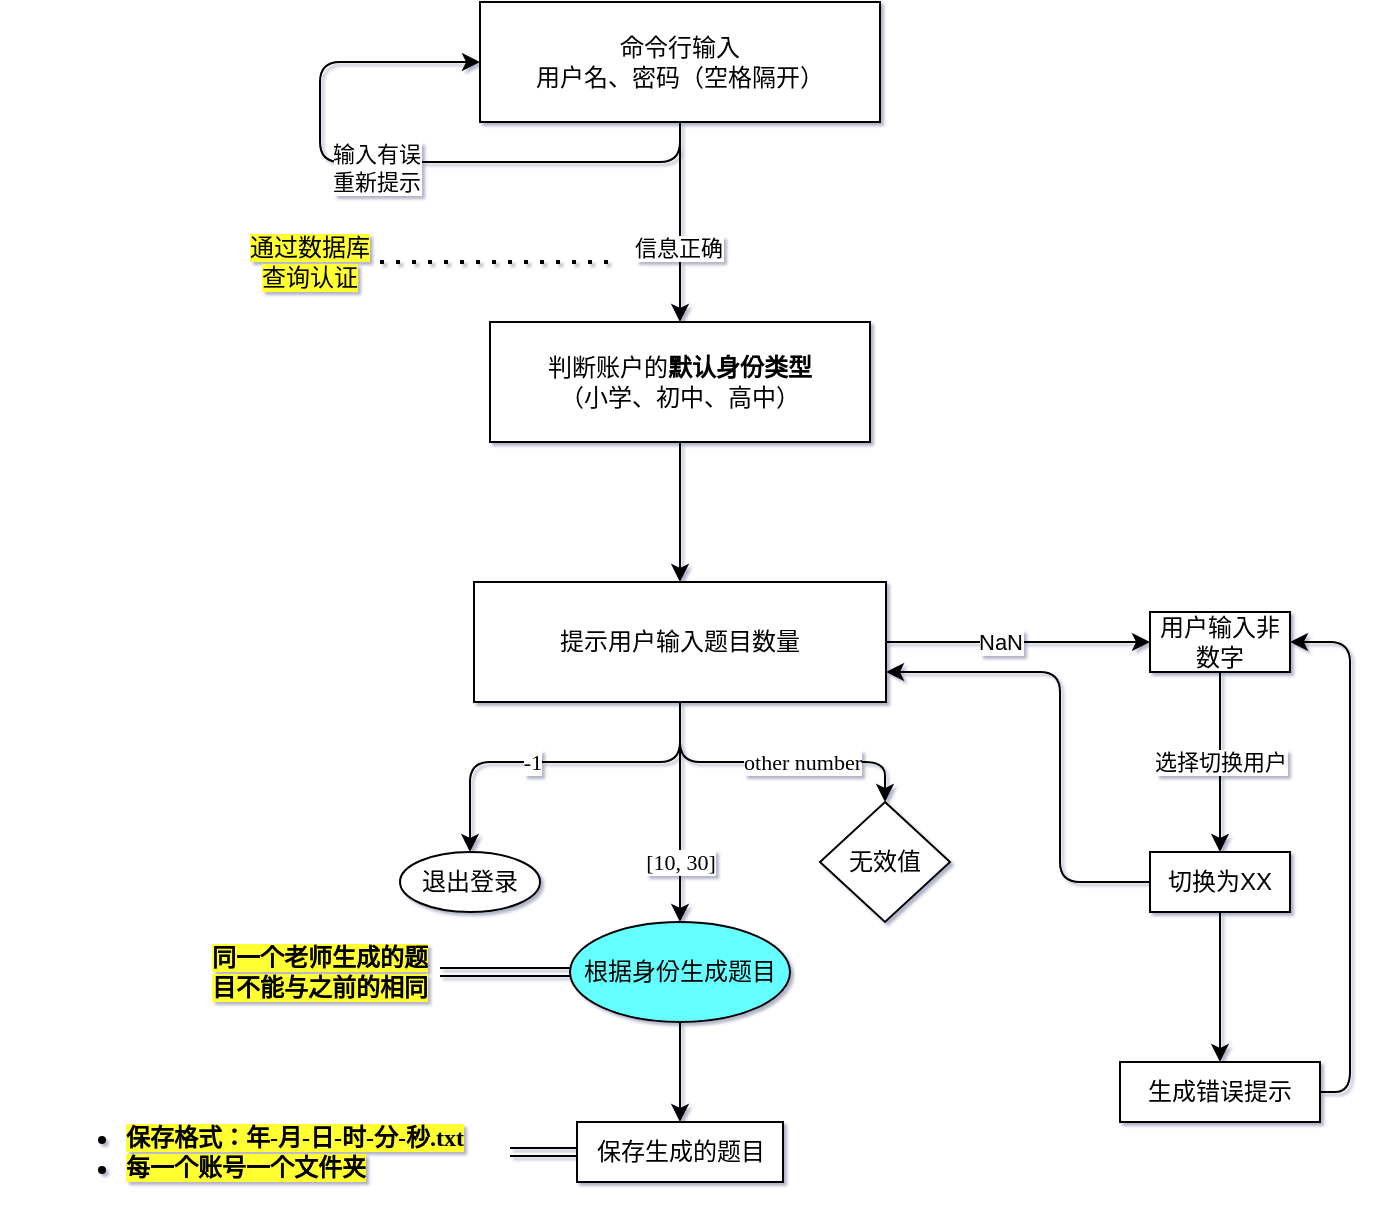 <mxfile version="13.7.5" type="github">
  <diagram id="y6731CKwt_YFJlE6ePr3" name="Page-1">
    <mxGraphModel dx="1170" dy="789" grid="1" gridSize="10" guides="1" tooltips="1" connect="1" arrows="1" fold="1" page="1" pageScale="1" pageWidth="3300" pageHeight="4681" background="none" math="0" shadow="1">
      <root>
        <mxCell id="0" />
        <mxCell id="1" parent="0" />
        <mxCell id="1mZwxNp2BWopFvEGm9J5-4" style="edgeStyle=orthogonalEdgeStyle;orthogonalLoop=1;jettySize=auto;html=1;fontFamily=Verdana;" parent="1" source="1mZwxNp2BWopFvEGm9J5-1" target="1mZwxNp2BWopFvEGm9J5-7" edge="1">
          <mxGeometry relative="1" as="geometry">
            <mxPoint x="680" y="330" as="targetPoint" />
          </mxGeometry>
        </mxCell>
        <mxCell id="1mZwxNp2BWopFvEGm9J5-5" value="信息正确" style="edgeLabel;html=1;align=center;verticalAlign=middle;resizable=0;points=[];fontFamily=Verdana;" parent="1mZwxNp2BWopFvEGm9J5-4" vertex="1" connectable="0">
          <mxGeometry x="0.256" y="-1" relative="1" as="geometry">
            <mxPoint as="offset" />
          </mxGeometry>
        </mxCell>
        <mxCell id="1mZwxNp2BWopFvEGm9J5-1" value="命令行输入&lt;br&gt;用户名、密码（空格隔开）" style="whiteSpace=wrap;html=1;fontFamily=Verdana;" parent="1" vertex="1">
          <mxGeometry x="580" y="180" width="200" height="60" as="geometry" />
        </mxCell>
        <mxCell id="1mZwxNp2BWopFvEGm9J5-2" style="edgeStyle=orthogonalEdgeStyle;orthogonalLoop=1;jettySize=auto;html=1;entryX=0;entryY=0.5;entryDx=0;entryDy=0;fontFamily=Verdana;" parent="1" source="1mZwxNp2BWopFvEGm9J5-1" target="1mZwxNp2BWopFvEGm9J5-1" edge="1">
          <mxGeometry relative="1" as="geometry">
            <Array as="points">
              <mxPoint x="680" y="260" />
              <mxPoint x="500" y="260" />
              <mxPoint x="500" y="210" />
            </Array>
          </mxGeometry>
        </mxCell>
        <mxCell id="1mZwxNp2BWopFvEGm9J5-3" value="输入有误&lt;br&gt;重新提示" style="edgeLabel;html=1;align=center;verticalAlign=middle;resizable=0;points=[];fontFamily=Verdana;" parent="1mZwxNp2BWopFvEGm9J5-2" vertex="1" connectable="0">
          <mxGeometry x="0.042" y="3" relative="1" as="geometry">
            <mxPoint as="offset" />
          </mxGeometry>
        </mxCell>
        <mxCell id="wMG-3gAziZJRUNIapBy7-40" style="edgeStyle=orthogonalEdgeStyle;curved=0;rounded=1;sketch=0;orthogonalLoop=1;jettySize=auto;html=1;entryX=0.5;entryY=0;entryDx=0;entryDy=0;" edge="1" parent="1" source="1mZwxNp2BWopFvEGm9J5-7" target="1mZwxNp2BWopFvEGm9J5-10">
          <mxGeometry relative="1" as="geometry" />
        </mxCell>
        <mxCell id="1mZwxNp2BWopFvEGm9J5-7" value="判断账户的&lt;b&gt;默认身份类型&lt;/b&gt;&lt;br&gt;（小学、初中、高中）&lt;br&gt;" style="whiteSpace=wrap;html=1;fontFamily=Verdana;" parent="1" vertex="1">
          <mxGeometry x="585" y="340" width="190" height="60" as="geometry" />
        </mxCell>
        <mxCell id="wMG-3gAziZJRUNIapBy7-2" style="edgeStyle=orthogonalEdgeStyle;orthogonalLoop=1;jettySize=auto;html=1;fontFamily=Verdana;" edge="1" parent="1" source="1mZwxNp2BWopFvEGm9J5-10" target="wMG-3gAziZJRUNIapBy7-1">
          <mxGeometry relative="1" as="geometry" />
        </mxCell>
        <mxCell id="wMG-3gAziZJRUNIapBy7-3" value="[10, 30]" style="edgeLabel;html=1;align=center;verticalAlign=middle;resizable=0;points=[];fontFamily=Verdana;" vertex="1" connectable="0" parent="wMG-3gAziZJRUNIapBy7-2">
          <mxGeometry x="0.247" y="2" relative="1" as="geometry">
            <mxPoint x="-2" y="11" as="offset" />
          </mxGeometry>
        </mxCell>
        <mxCell id="wMG-3gAziZJRUNIapBy7-5" style="edgeStyle=orthogonalEdgeStyle;orthogonalLoop=1;jettySize=auto;html=1;entryX=0.5;entryY=0;entryDx=0;entryDy=0;fontFamily=Verdana;" edge="1" parent="1" source="1mZwxNp2BWopFvEGm9J5-10" target="wMG-3gAziZJRUNIapBy7-4">
          <mxGeometry relative="1" as="geometry">
            <Array as="points">
              <mxPoint x="680" y="560" />
              <mxPoint x="575" y="560" />
            </Array>
          </mxGeometry>
        </mxCell>
        <mxCell id="wMG-3gAziZJRUNIapBy7-6" value="-1" style="edgeLabel;html=1;align=center;verticalAlign=middle;resizable=0;points=[];fontFamily=Verdana;" vertex="1" connectable="0" parent="wMG-3gAziZJRUNIapBy7-5">
          <mxGeometry x="0.138" y="-4" relative="1" as="geometry">
            <mxPoint x="-2" y="4" as="offset" />
          </mxGeometry>
        </mxCell>
        <mxCell id="wMG-3gAziZJRUNIapBy7-9" style="edgeStyle=orthogonalEdgeStyle;orthogonalLoop=1;jettySize=auto;html=1;entryX=0.5;entryY=0;entryDx=0;entryDy=0;fontFamily=Verdana;" edge="1" parent="1" source="1mZwxNp2BWopFvEGm9J5-10" target="wMG-3gAziZJRUNIapBy7-8">
          <mxGeometry relative="1" as="geometry">
            <Array as="points">
              <mxPoint x="680" y="560" />
              <mxPoint x="783" y="560" />
            </Array>
          </mxGeometry>
        </mxCell>
        <mxCell id="wMG-3gAziZJRUNIapBy7-10" value="other number" style="edgeLabel;html=1;align=center;verticalAlign=middle;resizable=0;points=[];fontFamily=Verdana;" vertex="1" connectable="0" parent="wMG-3gAziZJRUNIapBy7-9">
          <mxGeometry x="0.193" relative="1" as="geometry">
            <mxPoint as="offset" />
          </mxGeometry>
        </mxCell>
        <mxCell id="wMG-3gAziZJRUNIapBy7-41" style="edgeStyle=orthogonalEdgeStyle;curved=0;rounded=1;sketch=0;orthogonalLoop=1;jettySize=auto;html=1;entryX=0;entryY=0.5;entryDx=0;entryDy=0;" edge="1" parent="1" source="1mZwxNp2BWopFvEGm9J5-10" target="wMG-3gAziZJRUNIapBy7-21">
          <mxGeometry relative="1" as="geometry" />
        </mxCell>
        <mxCell id="wMG-3gAziZJRUNIapBy7-43" value="NaN" style="edgeLabel;html=1;align=center;verticalAlign=middle;resizable=0;points=[];" vertex="1" connectable="0" parent="wMG-3gAziZJRUNIapBy7-41">
          <mxGeometry x="-0.197" y="1" relative="1" as="geometry">
            <mxPoint x="4" y="1" as="offset" />
          </mxGeometry>
        </mxCell>
        <mxCell id="1mZwxNp2BWopFvEGm9J5-10" value="提示用户输入题目数量" style="whiteSpace=wrap;html=1;fontFamily=Verdana;" parent="1" vertex="1">
          <mxGeometry x="577" y="470" width="206" height="60" as="geometry" />
        </mxCell>
        <mxCell id="wMG-3gAziZJRUNIapBy7-12" style="edgeStyle=orthogonalEdgeStyle;orthogonalLoop=1;jettySize=auto;html=1;shape=link;fontFamily=Verdana;" edge="1" parent="1" source="wMG-3gAziZJRUNIapBy7-1" target="wMG-3gAziZJRUNIapBy7-11">
          <mxGeometry relative="1" as="geometry" />
        </mxCell>
        <mxCell id="wMG-3gAziZJRUNIapBy7-13" style="edgeStyle=orthogonalEdgeStyle;orthogonalLoop=1;jettySize=auto;html=1;entryX=0.5;entryY=0;entryDx=0;entryDy=0;fontFamily=Verdana;" edge="1" parent="1" source="wMG-3gAziZJRUNIapBy7-1" target="wMG-3gAziZJRUNIapBy7-15">
          <mxGeometry relative="1" as="geometry">
            <mxPoint x="680" y="740" as="targetPoint" />
          </mxGeometry>
        </mxCell>
        <mxCell id="wMG-3gAziZJRUNIapBy7-1" value="根据身份生成题目" style="ellipse;whiteSpace=wrap;html=1;fontFamily=Verdana;fillColor=#66FFFF;" vertex="1" parent="1">
          <mxGeometry x="625" y="640" width="110" height="50" as="geometry" />
        </mxCell>
        <mxCell id="wMG-3gAziZJRUNIapBy7-4" value="退出登录" style="ellipse;whiteSpace=wrap;html=1;fontFamily=Verdana;" vertex="1" parent="1">
          <mxGeometry x="540" y="605" width="70" height="30" as="geometry" />
        </mxCell>
        <mxCell id="wMG-3gAziZJRUNIapBy7-8" value="无效值" style="rhombus;whiteSpace=wrap;html=1;fontFamily=Verdana;" vertex="1" parent="1">
          <mxGeometry x="750" y="580" width="65" height="60" as="geometry" />
        </mxCell>
        <mxCell id="wMG-3gAziZJRUNIapBy7-11" value="&lt;b style=&quot;background-color: rgb(255 , 255 , 51)&quot;&gt;同一个老师生成的题目不能与之前的相同&lt;/b&gt;" style="text;html=1;strokeColor=none;fillColor=none;align=center;verticalAlign=middle;whiteSpace=wrap;fontFamily=Verdana;" vertex="1" parent="1">
          <mxGeometry x="440" y="655" width="120" height="20" as="geometry" />
        </mxCell>
        <mxCell id="wMG-3gAziZJRUNIapBy7-16" style="edgeStyle=orthogonalEdgeStyle;orthogonalLoop=1;jettySize=auto;html=1;shape=link;fontFamily=Verdana;entryX=1;entryY=0.5;entryDx=0;entryDy=0;" edge="1" parent="1" source="wMG-3gAziZJRUNIapBy7-15" target="wMG-3gAziZJRUNIapBy7-17">
          <mxGeometry relative="1" as="geometry">
            <mxPoint x="585" y="755" as="targetPoint" />
          </mxGeometry>
        </mxCell>
        <mxCell id="wMG-3gAziZJRUNIapBy7-15" value="保存生成的题目" style="whiteSpace=wrap;html=1;fontFamily=Verdana;" vertex="1" parent="1">
          <mxGeometry x="628.5" y="740" width="103" height="30" as="geometry" />
        </mxCell>
        <mxCell id="wMG-3gAziZJRUNIapBy7-17" value="&lt;ul&gt;&lt;li style=&quot;text-align: left&quot;&gt;&lt;span style=&quot;background-color: rgb(255 , 255 , 51)&quot;&gt;&lt;b&gt;保存格式：年-月-日-时-分-秒.txt&lt;/b&gt;&lt;/span&gt;&lt;/li&gt;&lt;li style=&quot;text-align: left&quot;&gt;&lt;span style=&quot;background-color: rgb(255 , 255 , 51)&quot;&gt;&lt;b&gt;每一个账号一个文件夹&lt;/b&gt;&lt;/span&gt;&lt;/li&gt;&lt;/ul&gt;" style="text;html=1;strokeColor=none;fillColor=none;align=center;verticalAlign=middle;whiteSpace=wrap;fontFamily=Verdana;" vertex="1" parent="1">
          <mxGeometry x="340" y="727.5" width="255" height="55" as="geometry" />
        </mxCell>
        <mxCell id="wMG-3gAziZJRUNIapBy7-28" style="edgeStyle=orthogonalEdgeStyle;curved=0;rounded=1;sketch=0;orthogonalLoop=1;jettySize=auto;html=1;" edge="1" parent="1" source="wMG-3gAziZJRUNIapBy7-19" target="wMG-3gAziZJRUNIapBy7-27">
          <mxGeometry relative="1" as="geometry" />
        </mxCell>
        <mxCell id="wMG-3gAziZJRUNIapBy7-42" style="edgeStyle=orthogonalEdgeStyle;curved=0;rounded=1;sketch=0;orthogonalLoop=1;jettySize=auto;html=1;entryX=1;entryY=0.75;entryDx=0;entryDy=0;" edge="1" parent="1" source="wMG-3gAziZJRUNIapBy7-19" target="1mZwxNp2BWopFvEGm9J5-10">
          <mxGeometry relative="1" as="geometry">
            <Array as="points">
              <mxPoint x="870" y="620" />
              <mxPoint x="870" y="515" />
            </Array>
          </mxGeometry>
        </mxCell>
        <mxCell id="wMG-3gAziZJRUNIapBy7-19" value="切换为XX" style="rounded=0;whiteSpace=wrap;html=1;sketch=0;" vertex="1" parent="1">
          <mxGeometry x="915" y="605" width="70" height="30" as="geometry" />
        </mxCell>
        <mxCell id="wMG-3gAziZJRUNIapBy7-22" value="选择切换用户" style="edgeStyle=orthogonalEdgeStyle;curved=0;rounded=1;sketch=0;orthogonalLoop=1;jettySize=auto;html=1;entryX=0.5;entryY=0;entryDx=0;entryDy=0;" edge="1" parent="1" source="wMG-3gAziZJRUNIapBy7-21" target="wMG-3gAziZJRUNIapBy7-19">
          <mxGeometry relative="1" as="geometry" />
        </mxCell>
        <mxCell id="wMG-3gAziZJRUNIapBy7-21" value="用户输入非数字" style="rounded=0;whiteSpace=wrap;html=1;sketch=0;" vertex="1" parent="1">
          <mxGeometry x="915" y="485" width="70" height="30" as="geometry" />
        </mxCell>
        <mxCell id="wMG-3gAziZJRUNIapBy7-29" style="edgeStyle=orthogonalEdgeStyle;curved=0;rounded=1;sketch=0;orthogonalLoop=1;jettySize=auto;html=1;entryX=1;entryY=0.5;entryDx=0;entryDy=0;" edge="1" parent="1" source="wMG-3gAziZJRUNIapBy7-27" target="wMG-3gAziZJRUNIapBy7-21">
          <mxGeometry relative="1" as="geometry">
            <Array as="points">
              <mxPoint x="1015" y="725" />
              <mxPoint x="1015" y="500" />
            </Array>
          </mxGeometry>
        </mxCell>
        <mxCell id="wMG-3gAziZJRUNIapBy7-27" value="生成错误提示" style="rounded=0;whiteSpace=wrap;html=1;sketch=0;" vertex="1" parent="1">
          <mxGeometry x="900" y="710" width="100" height="30" as="geometry" />
        </mxCell>
        <mxCell id="wMG-3gAziZJRUNIapBy7-31" value="&lt;span style=&quot;background-color: rgb(255 , 255 , 51)&quot;&gt;通过数据库查询认证&lt;/span&gt;" style="text;html=1;strokeColor=none;fillColor=none;align=center;verticalAlign=middle;whiteSpace=wrap;rounded=0;sketch=0;" vertex="1" parent="1">
          <mxGeometry x="460" y="300" width="70" height="20" as="geometry" />
        </mxCell>
        <mxCell id="wMG-3gAziZJRUNIapBy7-33" value="" style="endArrow=none;dashed=1;html=1;dashPattern=1 3;strokeWidth=2;exitX=1;exitY=0.5;exitDx=0;exitDy=0;" edge="1" parent="1" source="wMG-3gAziZJRUNIapBy7-31">
          <mxGeometry width="50" height="50" relative="1" as="geometry">
            <mxPoint x="540" y="350" as="sourcePoint" />
            <mxPoint x="650" y="310" as="targetPoint" />
          </mxGeometry>
        </mxCell>
      </root>
    </mxGraphModel>
  </diagram>
</mxfile>
